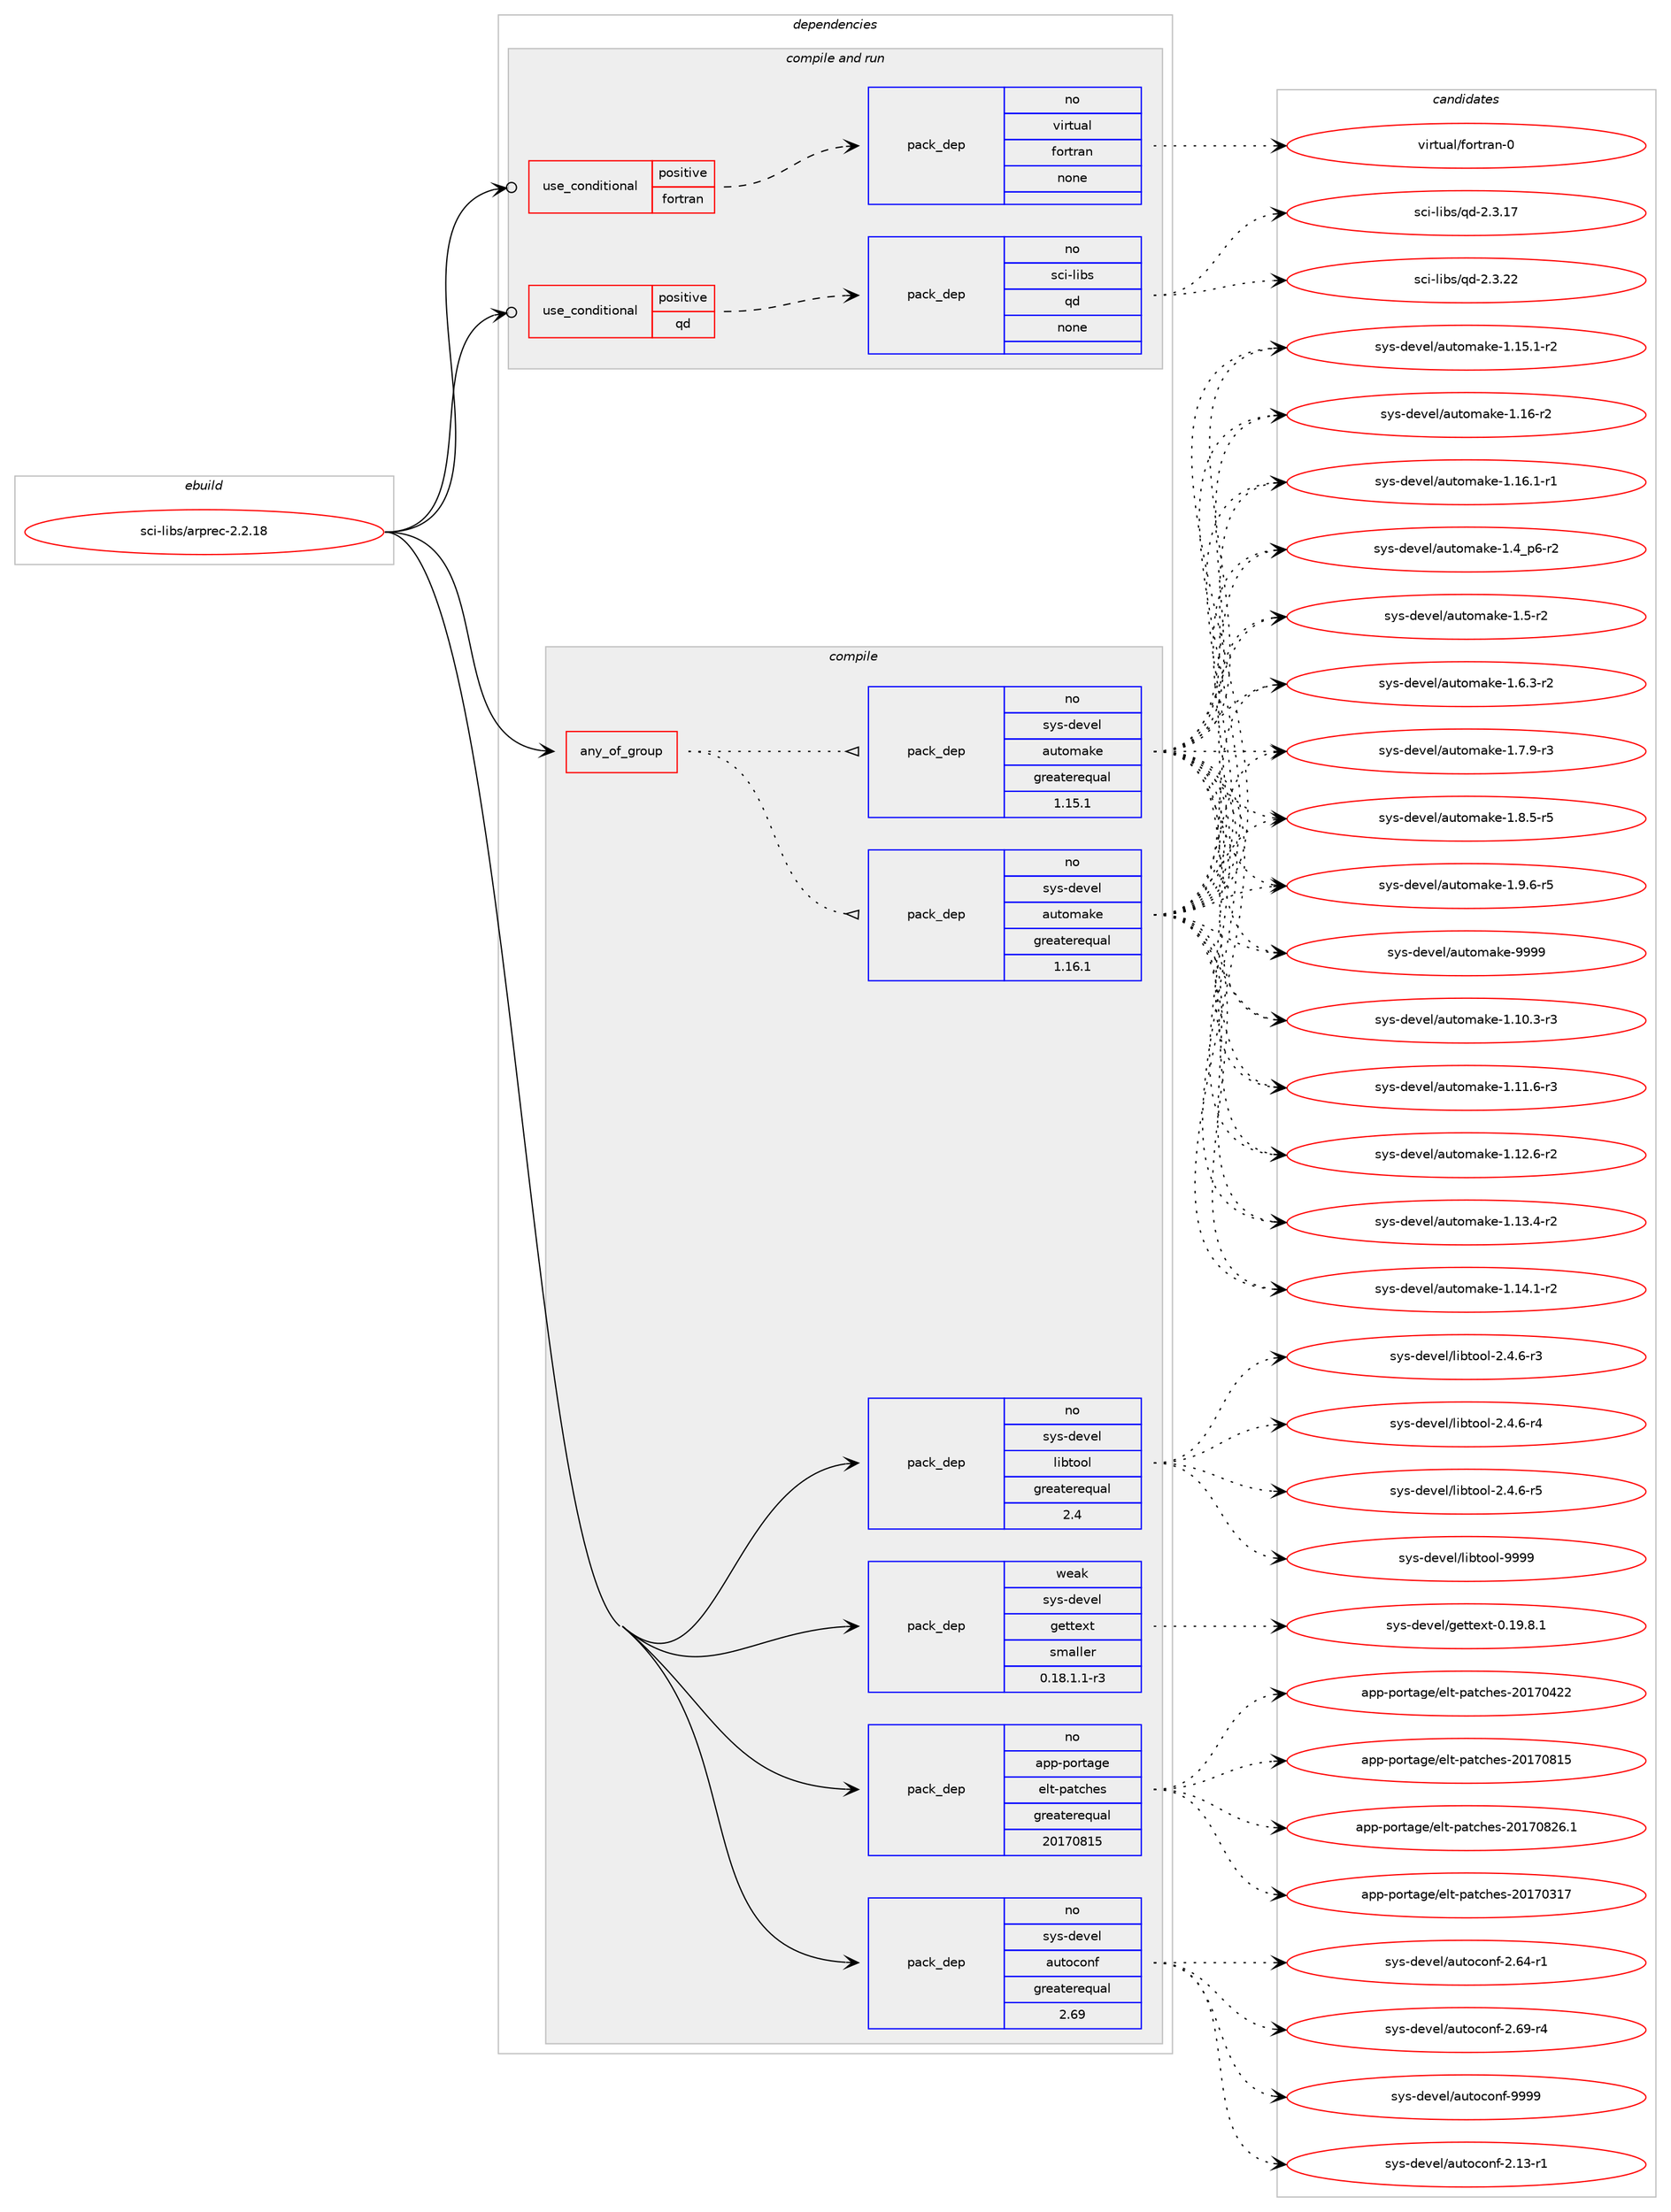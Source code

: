 digraph prolog {

# *************
# Graph options
# *************

newrank=true;
concentrate=true;
compound=true;
graph [rankdir=LR,fontname=Helvetica,fontsize=10,ranksep=1.5];#, ranksep=2.5, nodesep=0.2];
edge  [arrowhead=vee];
node  [fontname=Helvetica,fontsize=10];

# **********
# The ebuild
# **********

subgraph cluster_leftcol {
color=gray;
rank=same;
label=<<i>ebuild</i>>;
id [label="sci-libs/arprec-2.2.18", color=red, width=4, href="../sci-libs/arprec-2.2.18.svg"];
}

# ****************
# The dependencies
# ****************

subgraph cluster_midcol {
color=gray;
label=<<i>dependencies</i>>;
subgraph cluster_compile {
fillcolor="#eeeeee";
style=filled;
label=<<i>compile</i>>;
subgraph any26863 {
dependency1692191 [label=<<TABLE BORDER="0" CELLBORDER="1" CELLSPACING="0" CELLPADDING="4"><TR><TD CELLPADDING="10">any_of_group</TD></TR></TABLE>>, shape=none, color=red];subgraph pack1211428 {
dependency1692192 [label=<<TABLE BORDER="0" CELLBORDER="1" CELLSPACING="0" CELLPADDING="4" WIDTH="220"><TR><TD ROWSPAN="6" CELLPADDING="30">pack_dep</TD></TR><TR><TD WIDTH="110">no</TD></TR><TR><TD>sys-devel</TD></TR><TR><TD>automake</TD></TR><TR><TD>greaterequal</TD></TR><TR><TD>1.16.1</TD></TR></TABLE>>, shape=none, color=blue];
}
dependency1692191:e -> dependency1692192:w [weight=20,style="dotted",arrowhead="oinv"];
subgraph pack1211429 {
dependency1692193 [label=<<TABLE BORDER="0" CELLBORDER="1" CELLSPACING="0" CELLPADDING="4" WIDTH="220"><TR><TD ROWSPAN="6" CELLPADDING="30">pack_dep</TD></TR><TR><TD WIDTH="110">no</TD></TR><TR><TD>sys-devel</TD></TR><TR><TD>automake</TD></TR><TR><TD>greaterequal</TD></TR><TR><TD>1.15.1</TD></TR></TABLE>>, shape=none, color=blue];
}
dependency1692191:e -> dependency1692193:w [weight=20,style="dotted",arrowhead="oinv"];
}
id:e -> dependency1692191:w [weight=20,style="solid",arrowhead="vee"];
subgraph pack1211430 {
dependency1692194 [label=<<TABLE BORDER="0" CELLBORDER="1" CELLSPACING="0" CELLPADDING="4" WIDTH="220"><TR><TD ROWSPAN="6" CELLPADDING="30">pack_dep</TD></TR><TR><TD WIDTH="110">no</TD></TR><TR><TD>app-portage</TD></TR><TR><TD>elt-patches</TD></TR><TR><TD>greaterequal</TD></TR><TR><TD>20170815</TD></TR></TABLE>>, shape=none, color=blue];
}
id:e -> dependency1692194:w [weight=20,style="solid",arrowhead="vee"];
subgraph pack1211431 {
dependency1692195 [label=<<TABLE BORDER="0" CELLBORDER="1" CELLSPACING="0" CELLPADDING="4" WIDTH="220"><TR><TD ROWSPAN="6" CELLPADDING="30">pack_dep</TD></TR><TR><TD WIDTH="110">no</TD></TR><TR><TD>sys-devel</TD></TR><TR><TD>autoconf</TD></TR><TR><TD>greaterequal</TD></TR><TR><TD>2.69</TD></TR></TABLE>>, shape=none, color=blue];
}
id:e -> dependency1692195:w [weight=20,style="solid",arrowhead="vee"];
subgraph pack1211432 {
dependency1692196 [label=<<TABLE BORDER="0" CELLBORDER="1" CELLSPACING="0" CELLPADDING="4" WIDTH="220"><TR><TD ROWSPAN="6" CELLPADDING="30">pack_dep</TD></TR><TR><TD WIDTH="110">no</TD></TR><TR><TD>sys-devel</TD></TR><TR><TD>libtool</TD></TR><TR><TD>greaterequal</TD></TR><TR><TD>2.4</TD></TR></TABLE>>, shape=none, color=blue];
}
id:e -> dependency1692196:w [weight=20,style="solid",arrowhead="vee"];
subgraph pack1211433 {
dependency1692197 [label=<<TABLE BORDER="0" CELLBORDER="1" CELLSPACING="0" CELLPADDING="4" WIDTH="220"><TR><TD ROWSPAN="6" CELLPADDING="30">pack_dep</TD></TR><TR><TD WIDTH="110">weak</TD></TR><TR><TD>sys-devel</TD></TR><TR><TD>gettext</TD></TR><TR><TD>smaller</TD></TR><TR><TD>0.18.1.1-r3</TD></TR></TABLE>>, shape=none, color=blue];
}
id:e -> dependency1692197:w [weight=20,style="solid",arrowhead="vee"];
}
subgraph cluster_compileandrun {
fillcolor="#eeeeee";
style=filled;
label=<<i>compile and run</i>>;
subgraph cond453048 {
dependency1692198 [label=<<TABLE BORDER="0" CELLBORDER="1" CELLSPACING="0" CELLPADDING="4"><TR><TD ROWSPAN="3" CELLPADDING="10">use_conditional</TD></TR><TR><TD>positive</TD></TR><TR><TD>fortran</TD></TR></TABLE>>, shape=none, color=red];
subgraph pack1211434 {
dependency1692199 [label=<<TABLE BORDER="0" CELLBORDER="1" CELLSPACING="0" CELLPADDING="4" WIDTH="220"><TR><TD ROWSPAN="6" CELLPADDING="30">pack_dep</TD></TR><TR><TD WIDTH="110">no</TD></TR><TR><TD>virtual</TD></TR><TR><TD>fortran</TD></TR><TR><TD>none</TD></TR><TR><TD></TD></TR></TABLE>>, shape=none, color=blue];
}
dependency1692198:e -> dependency1692199:w [weight=20,style="dashed",arrowhead="vee"];
}
id:e -> dependency1692198:w [weight=20,style="solid",arrowhead="odotvee"];
subgraph cond453049 {
dependency1692200 [label=<<TABLE BORDER="0" CELLBORDER="1" CELLSPACING="0" CELLPADDING="4"><TR><TD ROWSPAN="3" CELLPADDING="10">use_conditional</TD></TR><TR><TD>positive</TD></TR><TR><TD>qd</TD></TR></TABLE>>, shape=none, color=red];
subgraph pack1211435 {
dependency1692201 [label=<<TABLE BORDER="0" CELLBORDER="1" CELLSPACING="0" CELLPADDING="4" WIDTH="220"><TR><TD ROWSPAN="6" CELLPADDING="30">pack_dep</TD></TR><TR><TD WIDTH="110">no</TD></TR><TR><TD>sci-libs</TD></TR><TR><TD>qd</TD></TR><TR><TD>none</TD></TR><TR><TD></TD></TR></TABLE>>, shape=none, color=blue];
}
dependency1692200:e -> dependency1692201:w [weight=20,style="dashed",arrowhead="vee"];
}
id:e -> dependency1692200:w [weight=20,style="solid",arrowhead="odotvee"];
}
subgraph cluster_run {
fillcolor="#eeeeee";
style=filled;
label=<<i>run</i>>;
}
}

# **************
# The candidates
# **************

subgraph cluster_choices {
rank=same;
color=gray;
label=<<i>candidates</i>>;

subgraph choice1211428 {
color=black;
nodesep=1;
choice11512111545100101118101108479711711611110997107101454946494846514511451 [label="sys-devel/automake-1.10.3-r3", color=red, width=4,href="../sys-devel/automake-1.10.3-r3.svg"];
choice11512111545100101118101108479711711611110997107101454946494946544511451 [label="sys-devel/automake-1.11.6-r3", color=red, width=4,href="../sys-devel/automake-1.11.6-r3.svg"];
choice11512111545100101118101108479711711611110997107101454946495046544511450 [label="sys-devel/automake-1.12.6-r2", color=red, width=4,href="../sys-devel/automake-1.12.6-r2.svg"];
choice11512111545100101118101108479711711611110997107101454946495146524511450 [label="sys-devel/automake-1.13.4-r2", color=red, width=4,href="../sys-devel/automake-1.13.4-r2.svg"];
choice11512111545100101118101108479711711611110997107101454946495246494511450 [label="sys-devel/automake-1.14.1-r2", color=red, width=4,href="../sys-devel/automake-1.14.1-r2.svg"];
choice11512111545100101118101108479711711611110997107101454946495346494511450 [label="sys-devel/automake-1.15.1-r2", color=red, width=4,href="../sys-devel/automake-1.15.1-r2.svg"];
choice1151211154510010111810110847971171161111099710710145494649544511450 [label="sys-devel/automake-1.16-r2", color=red, width=4,href="../sys-devel/automake-1.16-r2.svg"];
choice11512111545100101118101108479711711611110997107101454946495446494511449 [label="sys-devel/automake-1.16.1-r1", color=red, width=4,href="../sys-devel/automake-1.16.1-r1.svg"];
choice115121115451001011181011084797117116111109971071014549465295112544511450 [label="sys-devel/automake-1.4_p6-r2", color=red, width=4,href="../sys-devel/automake-1.4_p6-r2.svg"];
choice11512111545100101118101108479711711611110997107101454946534511450 [label="sys-devel/automake-1.5-r2", color=red, width=4,href="../sys-devel/automake-1.5-r2.svg"];
choice115121115451001011181011084797117116111109971071014549465446514511450 [label="sys-devel/automake-1.6.3-r2", color=red, width=4,href="../sys-devel/automake-1.6.3-r2.svg"];
choice115121115451001011181011084797117116111109971071014549465546574511451 [label="sys-devel/automake-1.7.9-r3", color=red, width=4,href="../sys-devel/automake-1.7.9-r3.svg"];
choice115121115451001011181011084797117116111109971071014549465646534511453 [label="sys-devel/automake-1.8.5-r5", color=red, width=4,href="../sys-devel/automake-1.8.5-r5.svg"];
choice115121115451001011181011084797117116111109971071014549465746544511453 [label="sys-devel/automake-1.9.6-r5", color=red, width=4,href="../sys-devel/automake-1.9.6-r5.svg"];
choice115121115451001011181011084797117116111109971071014557575757 [label="sys-devel/automake-9999", color=red, width=4,href="../sys-devel/automake-9999.svg"];
dependency1692192:e -> choice11512111545100101118101108479711711611110997107101454946494846514511451:w [style=dotted,weight="100"];
dependency1692192:e -> choice11512111545100101118101108479711711611110997107101454946494946544511451:w [style=dotted,weight="100"];
dependency1692192:e -> choice11512111545100101118101108479711711611110997107101454946495046544511450:w [style=dotted,weight="100"];
dependency1692192:e -> choice11512111545100101118101108479711711611110997107101454946495146524511450:w [style=dotted,weight="100"];
dependency1692192:e -> choice11512111545100101118101108479711711611110997107101454946495246494511450:w [style=dotted,weight="100"];
dependency1692192:e -> choice11512111545100101118101108479711711611110997107101454946495346494511450:w [style=dotted,weight="100"];
dependency1692192:e -> choice1151211154510010111810110847971171161111099710710145494649544511450:w [style=dotted,weight="100"];
dependency1692192:e -> choice11512111545100101118101108479711711611110997107101454946495446494511449:w [style=dotted,weight="100"];
dependency1692192:e -> choice115121115451001011181011084797117116111109971071014549465295112544511450:w [style=dotted,weight="100"];
dependency1692192:e -> choice11512111545100101118101108479711711611110997107101454946534511450:w [style=dotted,weight="100"];
dependency1692192:e -> choice115121115451001011181011084797117116111109971071014549465446514511450:w [style=dotted,weight="100"];
dependency1692192:e -> choice115121115451001011181011084797117116111109971071014549465546574511451:w [style=dotted,weight="100"];
dependency1692192:e -> choice115121115451001011181011084797117116111109971071014549465646534511453:w [style=dotted,weight="100"];
dependency1692192:e -> choice115121115451001011181011084797117116111109971071014549465746544511453:w [style=dotted,weight="100"];
dependency1692192:e -> choice115121115451001011181011084797117116111109971071014557575757:w [style=dotted,weight="100"];
}
subgraph choice1211429 {
color=black;
nodesep=1;
choice11512111545100101118101108479711711611110997107101454946494846514511451 [label="sys-devel/automake-1.10.3-r3", color=red, width=4,href="../sys-devel/automake-1.10.3-r3.svg"];
choice11512111545100101118101108479711711611110997107101454946494946544511451 [label="sys-devel/automake-1.11.6-r3", color=red, width=4,href="../sys-devel/automake-1.11.6-r3.svg"];
choice11512111545100101118101108479711711611110997107101454946495046544511450 [label="sys-devel/automake-1.12.6-r2", color=red, width=4,href="../sys-devel/automake-1.12.6-r2.svg"];
choice11512111545100101118101108479711711611110997107101454946495146524511450 [label="sys-devel/automake-1.13.4-r2", color=red, width=4,href="../sys-devel/automake-1.13.4-r2.svg"];
choice11512111545100101118101108479711711611110997107101454946495246494511450 [label="sys-devel/automake-1.14.1-r2", color=red, width=4,href="../sys-devel/automake-1.14.1-r2.svg"];
choice11512111545100101118101108479711711611110997107101454946495346494511450 [label="sys-devel/automake-1.15.1-r2", color=red, width=4,href="../sys-devel/automake-1.15.1-r2.svg"];
choice1151211154510010111810110847971171161111099710710145494649544511450 [label="sys-devel/automake-1.16-r2", color=red, width=4,href="../sys-devel/automake-1.16-r2.svg"];
choice11512111545100101118101108479711711611110997107101454946495446494511449 [label="sys-devel/automake-1.16.1-r1", color=red, width=4,href="../sys-devel/automake-1.16.1-r1.svg"];
choice115121115451001011181011084797117116111109971071014549465295112544511450 [label="sys-devel/automake-1.4_p6-r2", color=red, width=4,href="../sys-devel/automake-1.4_p6-r2.svg"];
choice11512111545100101118101108479711711611110997107101454946534511450 [label="sys-devel/automake-1.5-r2", color=red, width=4,href="../sys-devel/automake-1.5-r2.svg"];
choice115121115451001011181011084797117116111109971071014549465446514511450 [label="sys-devel/automake-1.6.3-r2", color=red, width=4,href="../sys-devel/automake-1.6.3-r2.svg"];
choice115121115451001011181011084797117116111109971071014549465546574511451 [label="sys-devel/automake-1.7.9-r3", color=red, width=4,href="../sys-devel/automake-1.7.9-r3.svg"];
choice115121115451001011181011084797117116111109971071014549465646534511453 [label="sys-devel/automake-1.8.5-r5", color=red, width=4,href="../sys-devel/automake-1.8.5-r5.svg"];
choice115121115451001011181011084797117116111109971071014549465746544511453 [label="sys-devel/automake-1.9.6-r5", color=red, width=4,href="../sys-devel/automake-1.9.6-r5.svg"];
choice115121115451001011181011084797117116111109971071014557575757 [label="sys-devel/automake-9999", color=red, width=4,href="../sys-devel/automake-9999.svg"];
dependency1692193:e -> choice11512111545100101118101108479711711611110997107101454946494846514511451:w [style=dotted,weight="100"];
dependency1692193:e -> choice11512111545100101118101108479711711611110997107101454946494946544511451:w [style=dotted,weight="100"];
dependency1692193:e -> choice11512111545100101118101108479711711611110997107101454946495046544511450:w [style=dotted,weight="100"];
dependency1692193:e -> choice11512111545100101118101108479711711611110997107101454946495146524511450:w [style=dotted,weight="100"];
dependency1692193:e -> choice11512111545100101118101108479711711611110997107101454946495246494511450:w [style=dotted,weight="100"];
dependency1692193:e -> choice11512111545100101118101108479711711611110997107101454946495346494511450:w [style=dotted,weight="100"];
dependency1692193:e -> choice1151211154510010111810110847971171161111099710710145494649544511450:w [style=dotted,weight="100"];
dependency1692193:e -> choice11512111545100101118101108479711711611110997107101454946495446494511449:w [style=dotted,weight="100"];
dependency1692193:e -> choice115121115451001011181011084797117116111109971071014549465295112544511450:w [style=dotted,weight="100"];
dependency1692193:e -> choice11512111545100101118101108479711711611110997107101454946534511450:w [style=dotted,weight="100"];
dependency1692193:e -> choice115121115451001011181011084797117116111109971071014549465446514511450:w [style=dotted,weight="100"];
dependency1692193:e -> choice115121115451001011181011084797117116111109971071014549465546574511451:w [style=dotted,weight="100"];
dependency1692193:e -> choice115121115451001011181011084797117116111109971071014549465646534511453:w [style=dotted,weight="100"];
dependency1692193:e -> choice115121115451001011181011084797117116111109971071014549465746544511453:w [style=dotted,weight="100"];
dependency1692193:e -> choice115121115451001011181011084797117116111109971071014557575757:w [style=dotted,weight="100"];
}
subgraph choice1211430 {
color=black;
nodesep=1;
choice97112112451121111141169710310147101108116451129711699104101115455048495548514955 [label="app-portage/elt-patches-20170317", color=red, width=4,href="../app-portage/elt-patches-20170317.svg"];
choice97112112451121111141169710310147101108116451129711699104101115455048495548525050 [label="app-portage/elt-patches-20170422", color=red, width=4,href="../app-portage/elt-patches-20170422.svg"];
choice97112112451121111141169710310147101108116451129711699104101115455048495548564953 [label="app-portage/elt-patches-20170815", color=red, width=4,href="../app-portage/elt-patches-20170815.svg"];
choice971121124511211111411697103101471011081164511297116991041011154550484955485650544649 [label="app-portage/elt-patches-20170826.1", color=red, width=4,href="../app-portage/elt-patches-20170826.1.svg"];
dependency1692194:e -> choice97112112451121111141169710310147101108116451129711699104101115455048495548514955:w [style=dotted,weight="100"];
dependency1692194:e -> choice97112112451121111141169710310147101108116451129711699104101115455048495548525050:w [style=dotted,weight="100"];
dependency1692194:e -> choice97112112451121111141169710310147101108116451129711699104101115455048495548564953:w [style=dotted,weight="100"];
dependency1692194:e -> choice971121124511211111411697103101471011081164511297116991041011154550484955485650544649:w [style=dotted,weight="100"];
}
subgraph choice1211431 {
color=black;
nodesep=1;
choice1151211154510010111810110847971171161119911111010245504649514511449 [label="sys-devel/autoconf-2.13-r1", color=red, width=4,href="../sys-devel/autoconf-2.13-r1.svg"];
choice1151211154510010111810110847971171161119911111010245504654524511449 [label="sys-devel/autoconf-2.64-r1", color=red, width=4,href="../sys-devel/autoconf-2.64-r1.svg"];
choice1151211154510010111810110847971171161119911111010245504654574511452 [label="sys-devel/autoconf-2.69-r4", color=red, width=4,href="../sys-devel/autoconf-2.69-r4.svg"];
choice115121115451001011181011084797117116111991111101024557575757 [label="sys-devel/autoconf-9999", color=red, width=4,href="../sys-devel/autoconf-9999.svg"];
dependency1692195:e -> choice1151211154510010111810110847971171161119911111010245504649514511449:w [style=dotted,weight="100"];
dependency1692195:e -> choice1151211154510010111810110847971171161119911111010245504654524511449:w [style=dotted,weight="100"];
dependency1692195:e -> choice1151211154510010111810110847971171161119911111010245504654574511452:w [style=dotted,weight="100"];
dependency1692195:e -> choice115121115451001011181011084797117116111991111101024557575757:w [style=dotted,weight="100"];
}
subgraph choice1211432 {
color=black;
nodesep=1;
choice1151211154510010111810110847108105981161111111084550465246544511451 [label="sys-devel/libtool-2.4.6-r3", color=red, width=4,href="../sys-devel/libtool-2.4.6-r3.svg"];
choice1151211154510010111810110847108105981161111111084550465246544511452 [label="sys-devel/libtool-2.4.6-r4", color=red, width=4,href="../sys-devel/libtool-2.4.6-r4.svg"];
choice1151211154510010111810110847108105981161111111084550465246544511453 [label="sys-devel/libtool-2.4.6-r5", color=red, width=4,href="../sys-devel/libtool-2.4.6-r5.svg"];
choice1151211154510010111810110847108105981161111111084557575757 [label="sys-devel/libtool-9999", color=red, width=4,href="../sys-devel/libtool-9999.svg"];
dependency1692196:e -> choice1151211154510010111810110847108105981161111111084550465246544511451:w [style=dotted,weight="100"];
dependency1692196:e -> choice1151211154510010111810110847108105981161111111084550465246544511452:w [style=dotted,weight="100"];
dependency1692196:e -> choice1151211154510010111810110847108105981161111111084550465246544511453:w [style=dotted,weight="100"];
dependency1692196:e -> choice1151211154510010111810110847108105981161111111084557575757:w [style=dotted,weight="100"];
}
subgraph choice1211433 {
color=black;
nodesep=1;
choice1151211154510010111810110847103101116116101120116454846495746564649 [label="sys-devel/gettext-0.19.8.1", color=red, width=4,href="../sys-devel/gettext-0.19.8.1.svg"];
dependency1692197:e -> choice1151211154510010111810110847103101116116101120116454846495746564649:w [style=dotted,weight="100"];
}
subgraph choice1211434 {
color=black;
nodesep=1;
choice1181051141161179710847102111114116114971104548 [label="virtual/fortran-0", color=red, width=4,href="../virtual/fortran-0.svg"];
dependency1692199:e -> choice1181051141161179710847102111114116114971104548:w [style=dotted,weight="100"];
}
subgraph choice1211435 {
color=black;
nodesep=1;
choice1159910545108105981154711310045504651464955 [label="sci-libs/qd-2.3.17", color=red, width=4,href="../sci-libs/qd-2.3.17.svg"];
choice1159910545108105981154711310045504651465050 [label="sci-libs/qd-2.3.22", color=red, width=4,href="../sci-libs/qd-2.3.22.svg"];
dependency1692201:e -> choice1159910545108105981154711310045504651464955:w [style=dotted,weight="100"];
dependency1692201:e -> choice1159910545108105981154711310045504651465050:w [style=dotted,weight="100"];
}
}

}
